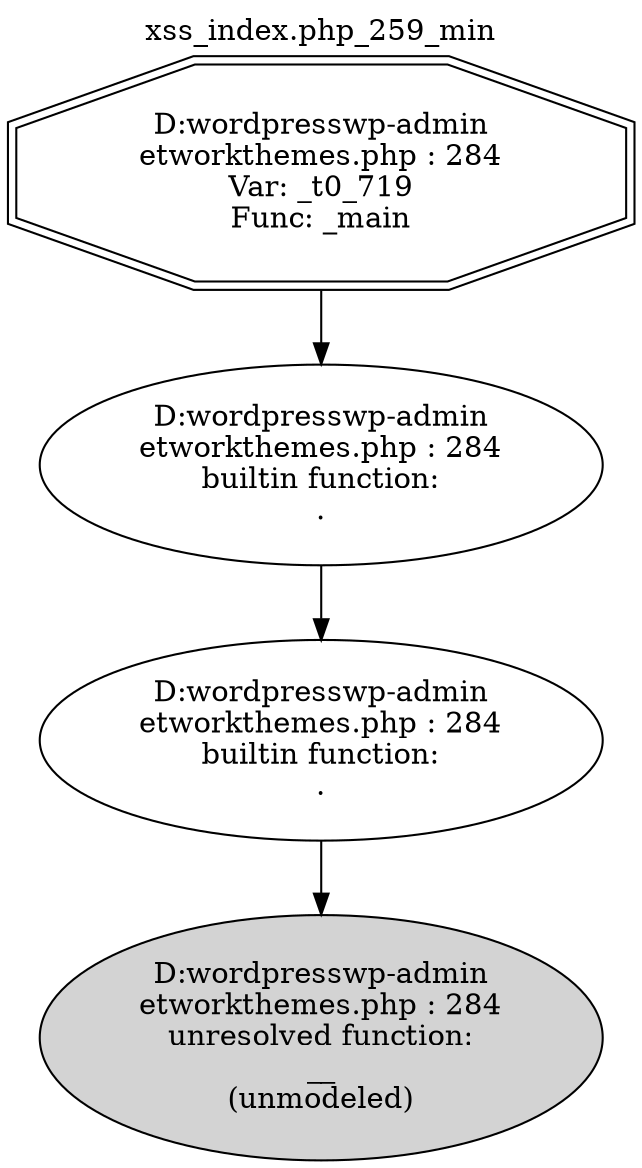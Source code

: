 digraph cfg {
  label="xss_index.php_259_min";
  labelloc=t;
  n1 [shape=doubleoctagon, label="D:\wordpress\wp-admin\network\themes.php : 284\nVar: _t0_719\nFunc: _main\n"];
  n2 [shape=ellipse, label="D:\wordpress\wp-admin\network\themes.php : 284\nbuiltin function:\n.\n"];
  n3 [shape=ellipse, label="D:\wordpress\wp-admin\network\themes.php : 284\nbuiltin function:\n.\n"];
  n4 [shape=ellipse, label="D:\wordpress\wp-admin\network\themes.php : 284\nunresolved function:\n__\n(unmodeled)\n",style=filled];
  n1 -> n2;
  n2 -> n3;
  n3 -> n4;
}
